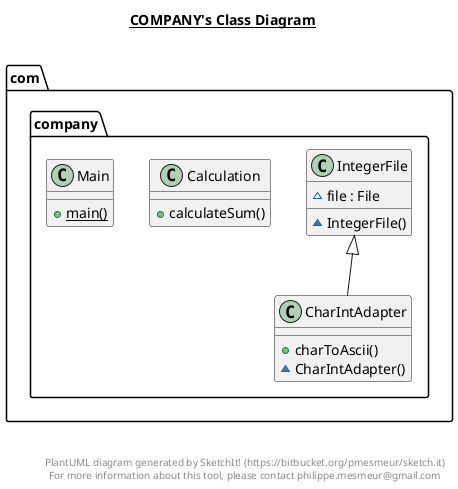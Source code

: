 @startuml

title __COMPANY's Class Diagram__\n

  namespace com.company {
    class com.company.Calculation {
        + calculateSum()
    }
  }
  

  namespace com.company {
    class com.company.CharIntAdapter {
        + charToAscii()
        ~ CharIntAdapter()
    }
  }
  

  namespace com.company {
    class com.company.IntegerFile {
        ~ file : File
        ~ IntegerFile()
    }
  }
  

  namespace com.company {
    class com.company.Main {
        {static} + main()
    }
  }
  

  com.company.CharIntAdapter -up-|> com.company.IntegerFile


right footer


PlantUML diagram generated by SketchIt! (https://bitbucket.org/pmesmeur/sketch.it)
For more information about this tool, please contact philippe.mesmeur@gmail.com
endfooter

@enduml
